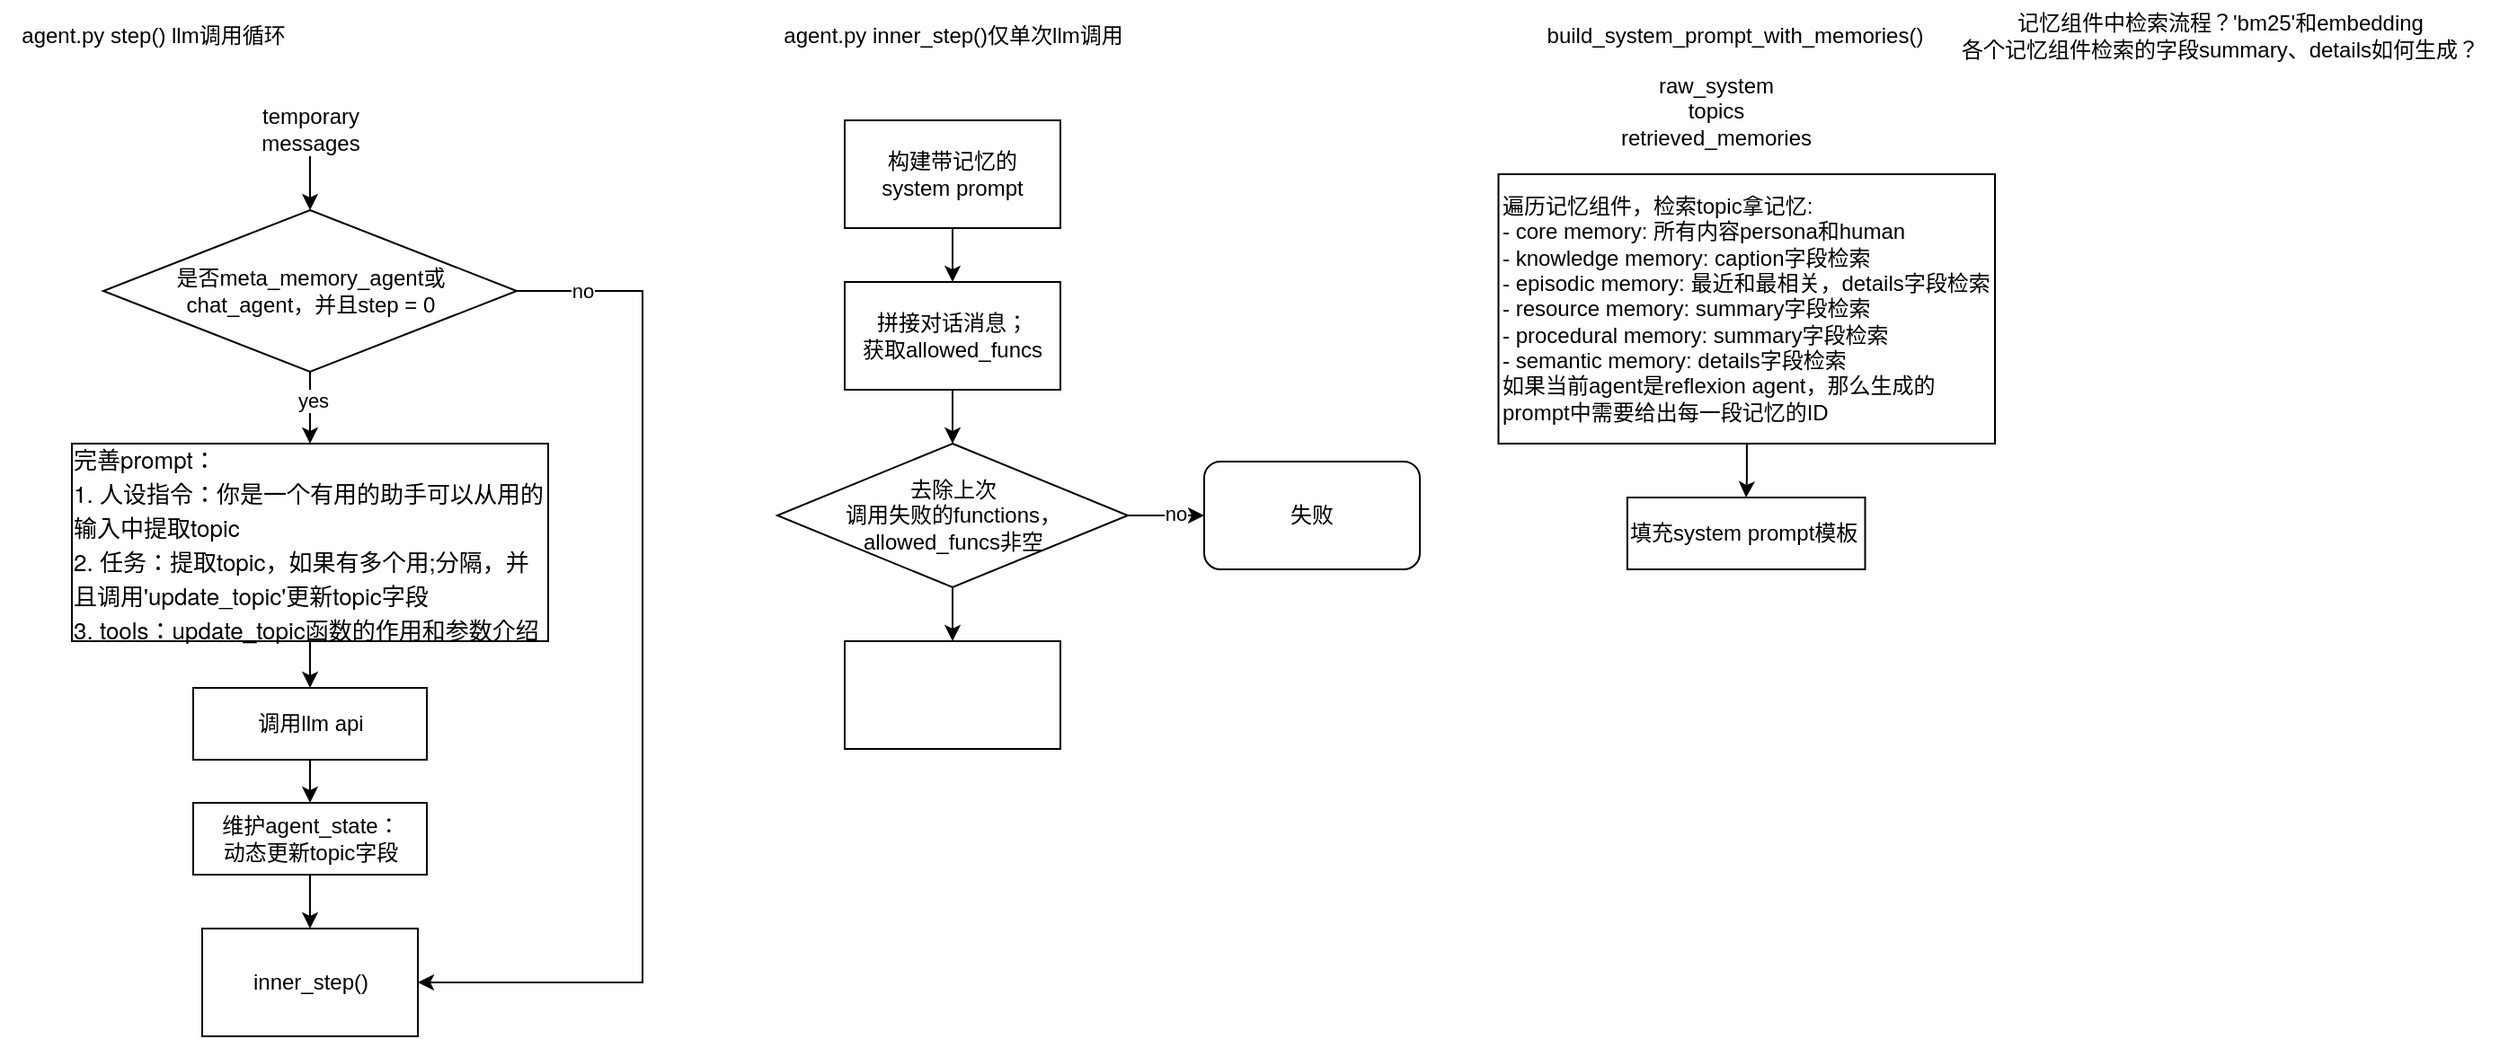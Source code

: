 <mxfile version="28.1.0">
  <diagram name="第 1 页" id="0Tpgy8lUN1Dl1ts2d3qc">
    <mxGraphModel dx="1018" dy="689" grid="1" gridSize="10" guides="1" tooltips="1" connect="1" arrows="1" fold="1" page="1" pageScale="1" pageWidth="827" pageHeight="1169" math="0" shadow="0">
      <root>
        <mxCell id="0" />
        <mxCell id="1" parent="0" />
        <mxCell id="-MF3KMe3UPWmYdnRpOaB-8" style="edgeStyle=orthogonalEdgeStyle;rounded=0;orthogonalLoop=1;jettySize=auto;html=1;exitX=0.5;exitY=1;exitDx=0;exitDy=0;" edge="1" parent="1" source="j572f-ipH53P4wUmF90J-1" target="-MF3KMe3UPWmYdnRpOaB-7">
          <mxGeometry relative="1" as="geometry" />
        </mxCell>
        <mxCell id="j572f-ipH53P4wUmF90J-1" value="&lt;p style=&quot;margin: 0px; font-variant-numeric: normal; font-variant-east-asian: normal; font-variant-alternates: normal; font-size-adjust: none; font-kerning: auto; font-optical-sizing: auto; font-feature-settings: normal; font-variation-settings: normal; font-variant-position: normal; font-variant-emoji: normal; font-stretch: normal; font-size: 13px; line-height: normal; font-family: &amp;quot;Helvetica Neue&amp;quot;; text-align: start;&quot; class=&quot;p1&quot;&gt;完善prompt：&lt;/p&gt;&lt;p style=&quot;margin: 0px; font-variant-numeric: normal; font-variant-east-asian: normal; font-variant-alternates: normal; font-size-adjust: none; font-kerning: auto; font-optical-sizing: auto; font-feature-settings: normal; font-variation-settings: normal; font-variant-position: normal; font-variant-emoji: normal; font-stretch: normal; font-size: 13px; line-height: normal; font-family: &amp;quot;Helvetica Neue&amp;quot;; text-align: start;&quot; class=&quot;p1&quot;&gt;&lt;span style=&quot;background-color: transparent; color: light-dark(rgb(0, 0, 0), rgb(255, 255, 255));&quot;&gt;1. 人设指令：你是一个有用的助手可以从用的输入中提取topic&lt;/span&gt;&lt;/p&gt;&lt;p style=&quot;margin: 0px; font-variant-numeric: normal; font-variant-east-asian: normal; font-variant-alternates: normal; font-size-adjust: none; font-kerning: auto; font-optical-sizing: auto; font-feature-settings: normal; font-variation-settings: normal; font-variant-position: normal; font-variant-emoji: normal; font-stretch: normal; font-size: 13px; line-height: normal; font-family: &amp;quot;Helvetica Neue&amp;quot;; text-align: start;&quot; class=&quot;p1&quot;&gt;&lt;span style=&quot;background-color: transparent; color: light-dark(rgb(0, 0, 0), rgb(255, 255, 255));&quot;&gt;2. 任务：提取topic，如果有多个用;分隔，并且调用&#39;update_topic&#39;更新topic字段&lt;/span&gt;&lt;/p&gt;&lt;p style=&quot;margin: 0px; font-variant-numeric: normal; font-variant-east-asian: normal; font-variant-alternates: normal; font-size-adjust: none; font-kerning: auto; font-optical-sizing: auto; font-feature-settings: normal; font-variation-settings: normal; font-variant-position: normal; font-variant-emoji: normal; font-stretch: normal; font-size: 13px; line-height: normal; font-family: &amp;quot;Helvetica Neue&amp;quot;; text-align: start;&quot; class=&quot;p1&quot;&gt;&lt;span style=&quot;background-color: transparent; color: light-dark(rgb(0, 0, 0), rgb(255, 255, 255));&quot;&gt;3. tools：update_topic函数的作用和参数介绍&lt;/span&gt;&lt;/p&gt;" style="rounded=0;whiteSpace=wrap;html=1;" parent="1" vertex="1">
          <mxGeometry x="40" y="270" width="265" height="110" as="geometry" />
        </mxCell>
        <mxCell id="j572f-ipH53P4wUmF90J-3" style="edgeStyle=orthogonalEdgeStyle;rounded=0;orthogonalLoop=1;jettySize=auto;html=1;exitX=0.5;exitY=1;exitDx=0;exitDy=0;entryX=0.5;entryY=0;entryDx=0;entryDy=0;" parent="1" source="j572f-ipH53P4wUmF90J-2" target="j572f-ipH53P4wUmF90J-1" edge="1">
          <mxGeometry relative="1" as="geometry" />
        </mxCell>
        <mxCell id="j572f-ipH53P4wUmF90J-4" value="yes" style="edgeLabel;html=1;align=center;verticalAlign=middle;resizable=0;points=[];" parent="j572f-ipH53P4wUmF90J-3" vertex="1" connectable="0">
          <mxGeometry x="-0.2" y="1" relative="1" as="geometry">
            <mxPoint as="offset" />
          </mxGeometry>
        </mxCell>
        <mxCell id="-MF3KMe3UPWmYdnRpOaB-5" style="edgeStyle=orthogonalEdgeStyle;rounded=0;orthogonalLoop=1;jettySize=auto;html=1;exitX=1;exitY=0.5;exitDx=0;exitDy=0;entryX=1;entryY=0.5;entryDx=0;entryDy=0;" edge="1" parent="1" source="j572f-ipH53P4wUmF90J-2" target="-MF3KMe3UPWmYdnRpOaB-3">
          <mxGeometry relative="1" as="geometry">
            <Array as="points">
              <mxPoint x="357.5" y="185" />
              <mxPoint x="357.5" y="570" />
            </Array>
          </mxGeometry>
        </mxCell>
        <mxCell id="-MF3KMe3UPWmYdnRpOaB-6" value="no" style="edgeLabel;html=1;align=center;verticalAlign=middle;resizable=0;points=[];" vertex="1" connectable="0" parent="-MF3KMe3UPWmYdnRpOaB-5">
          <mxGeometry x="-0.875" relative="1" as="geometry">
            <mxPoint as="offset" />
          </mxGeometry>
        </mxCell>
        <mxCell id="j572f-ipH53P4wUmF90J-2" value="是否meta_memory_agent或&lt;div&gt;chat_agent，并且step = 0&lt;/div&gt;" style="rhombus;whiteSpace=wrap;html=1;" parent="1" vertex="1">
          <mxGeometry x="57.5" y="140" width="230" height="90" as="geometry" />
        </mxCell>
        <mxCell id="j572f-ipH53P4wUmF90J-6" style="edgeStyle=orthogonalEdgeStyle;rounded=0;orthogonalLoop=1;jettySize=auto;html=1;exitX=0.5;exitY=1;exitDx=0;exitDy=0;entryX=0.5;entryY=0;entryDx=0;entryDy=0;" parent="1" source="j572f-ipH53P4wUmF90J-5" target="j572f-ipH53P4wUmF90J-2" edge="1">
          <mxGeometry relative="1" as="geometry" />
        </mxCell>
        <mxCell id="j572f-ipH53P4wUmF90J-5" value="temporary messages" style="text;html=1;align=center;verticalAlign=middle;whiteSpace=wrap;rounded=0;" parent="1" vertex="1">
          <mxGeometry x="142.5" y="80" width="60" height="30" as="geometry" />
        </mxCell>
        <mxCell id="-MF3KMe3UPWmYdnRpOaB-4" value="" style="edgeStyle=orthogonalEdgeStyle;rounded=0;orthogonalLoop=1;jettySize=auto;html=1;" edge="1" parent="1" source="-MF3KMe3UPWmYdnRpOaB-1" target="-MF3KMe3UPWmYdnRpOaB-3">
          <mxGeometry relative="1" as="geometry" />
        </mxCell>
        <mxCell id="-MF3KMe3UPWmYdnRpOaB-1" value="维护agent_state：&lt;div&gt;动态更新topic字段&lt;/div&gt;" style="whiteSpace=wrap;html=1;rounded=0;" vertex="1" parent="1">
          <mxGeometry x="107.5" y="470" width="130" height="40" as="geometry" />
        </mxCell>
        <mxCell id="-MF3KMe3UPWmYdnRpOaB-3" value="inner_step()" style="whiteSpace=wrap;html=1;rounded=0;" vertex="1" parent="1">
          <mxGeometry x="112.5" y="540" width="120" height="60" as="geometry" />
        </mxCell>
        <mxCell id="-MF3KMe3UPWmYdnRpOaB-9" style="edgeStyle=orthogonalEdgeStyle;rounded=0;orthogonalLoop=1;jettySize=auto;html=1;exitX=0.5;exitY=1;exitDx=0;exitDy=0;entryX=0.5;entryY=0;entryDx=0;entryDy=0;" edge="1" parent="1" source="-MF3KMe3UPWmYdnRpOaB-7" target="-MF3KMe3UPWmYdnRpOaB-1">
          <mxGeometry relative="1" as="geometry" />
        </mxCell>
        <mxCell id="-MF3KMe3UPWmYdnRpOaB-7" value="调用llm api" style="whiteSpace=wrap;html=1;rounded=0;" vertex="1" parent="1">
          <mxGeometry x="107.5" y="406" width="130" height="40" as="geometry" />
        </mxCell>
        <mxCell id="-MF3KMe3UPWmYdnRpOaB-10" value="agent.py step() llm调用循环" style="text;html=1;align=center;verticalAlign=middle;resizable=0;points=[];autosize=1;strokeColor=none;fillColor=none;" vertex="1" parent="1">
          <mxGeometry y="28" width="170" height="30" as="geometry" />
        </mxCell>
        <mxCell id="-MF3KMe3UPWmYdnRpOaB-11" value="agent.py inner_step()仅单次llm调用" style="text;html=1;align=center;verticalAlign=middle;resizable=0;points=[];autosize=1;strokeColor=none;fillColor=none;" vertex="1" parent="1">
          <mxGeometry x="425" y="28" width="210" height="30" as="geometry" />
        </mxCell>
        <mxCell id="-MF3KMe3UPWmYdnRpOaB-12" value="build_system_prompt_with_memories()" style="text;html=1;align=center;verticalAlign=middle;resizable=0;points=[];autosize=1;strokeColor=none;fillColor=none;" vertex="1" parent="1">
          <mxGeometry x="850" y="28" width="230" height="30" as="geometry" />
        </mxCell>
        <mxCell id="-MF3KMe3UPWmYdnRpOaB-13" value="raw_system&lt;div&gt;topics&lt;/div&gt;&lt;div&gt;retrieved_memories&lt;/div&gt;" style="text;html=1;align=center;verticalAlign=middle;whiteSpace=wrap;rounded=0;" vertex="1" parent="1">
          <mxGeometry x="800" y="70" width="310" height="30" as="geometry" />
        </mxCell>
        <mxCell id="-MF3KMe3UPWmYdnRpOaB-17" value="" style="edgeStyle=orthogonalEdgeStyle;rounded=0;orthogonalLoop=1;jettySize=auto;html=1;" edge="1" parent="1" source="-MF3KMe3UPWmYdnRpOaB-14" target="-MF3KMe3UPWmYdnRpOaB-16">
          <mxGeometry relative="1" as="geometry" />
        </mxCell>
        <mxCell id="-MF3KMe3UPWmYdnRpOaB-14" value="遍历记忆组件，检索topic拿记忆:&lt;div&gt;- core memory: 所有内容persona和human&lt;/div&gt;&lt;div&gt;- knowledge memory: caption字段检索&lt;/div&gt;&lt;div&gt;- episodic memory:&amp;nbsp;&lt;span style=&quot;background-color: transparent; color: light-dark(rgb(0, 0, 0), rgb(255, 255, 255));&quot;&gt;最近和最相关，details字段检索&lt;/span&gt;&lt;/div&gt;&lt;div&gt;- resource memory: summary字段检索&lt;/div&gt;&lt;div&gt;- procedural memory: summary字段检索&lt;/div&gt;&lt;div&gt;- semantic memory: details字段检索&lt;/div&gt;&lt;div&gt;如果当前agent是reflexion agent，那么生成的prompt中需要给出每一段记忆的ID&lt;/div&gt;" style="rounded=0;whiteSpace=wrap;html=1;align=left;" vertex="1" parent="1">
          <mxGeometry x="833.75" y="120" width="276.25" height="150" as="geometry" />
        </mxCell>
        <mxCell id="-MF3KMe3UPWmYdnRpOaB-15" value="记忆组件中检索流程？&#39;bm25&#39;和embedding&lt;div&gt;各个记忆组件检索的字段summary、details如何生成？&lt;/div&gt;" style="text;html=1;align=center;verticalAlign=middle;resizable=0;points=[];autosize=1;strokeColor=none;fillColor=none;" vertex="1" parent="1">
          <mxGeometry x="1080" y="23" width="310" height="40" as="geometry" />
        </mxCell>
        <mxCell id="-MF3KMe3UPWmYdnRpOaB-16" value="填充system prompt模板" style="whiteSpace=wrap;html=1;align=left;rounded=0;" vertex="1" parent="1">
          <mxGeometry x="905.44" y="300" width="132.31" height="40" as="geometry" />
        </mxCell>
        <mxCell id="-MF3KMe3UPWmYdnRpOaB-21" value="" style="edgeStyle=orthogonalEdgeStyle;rounded=0;orthogonalLoop=1;jettySize=auto;html=1;" edge="1" parent="1" source="-MF3KMe3UPWmYdnRpOaB-18" target="-MF3KMe3UPWmYdnRpOaB-20">
          <mxGeometry relative="1" as="geometry" />
        </mxCell>
        <mxCell id="-MF3KMe3UPWmYdnRpOaB-18" value="构建带记忆的&lt;div&gt;system prompt&lt;/div&gt;" style="whiteSpace=wrap;html=1;" vertex="1" parent="1">
          <mxGeometry x="470" y="90" width="120" height="60" as="geometry" />
        </mxCell>
        <mxCell id="-MF3KMe3UPWmYdnRpOaB-25" value="" style="edgeStyle=orthogonalEdgeStyle;rounded=0;orthogonalLoop=1;jettySize=auto;html=1;" edge="1" parent="1" source="-MF3KMe3UPWmYdnRpOaB-20" target="-MF3KMe3UPWmYdnRpOaB-24">
          <mxGeometry relative="1" as="geometry" />
        </mxCell>
        <mxCell id="-MF3KMe3UPWmYdnRpOaB-20" value="拼接对话消息；&lt;div&gt;获取allowed_funcs&lt;/div&gt;" style="whiteSpace=wrap;html=1;" vertex="1" parent="1">
          <mxGeometry x="470" y="180" width="120" height="60" as="geometry" />
        </mxCell>
        <mxCell id="-MF3KMe3UPWmYdnRpOaB-27" value="" style="edgeStyle=orthogonalEdgeStyle;rounded=0;orthogonalLoop=1;jettySize=auto;html=1;" edge="1" parent="1" source="-MF3KMe3UPWmYdnRpOaB-24" target="-MF3KMe3UPWmYdnRpOaB-26">
          <mxGeometry relative="1" as="geometry" />
        </mxCell>
        <mxCell id="-MF3KMe3UPWmYdnRpOaB-28" value="no" style="edgeLabel;html=1;align=center;verticalAlign=middle;resizable=0;points=[];" vertex="1" connectable="0" parent="-MF3KMe3UPWmYdnRpOaB-27">
          <mxGeometry x="0.22" y="1" relative="1" as="geometry">
            <mxPoint as="offset" />
          </mxGeometry>
        </mxCell>
        <mxCell id="-MF3KMe3UPWmYdnRpOaB-30" value="" style="edgeStyle=orthogonalEdgeStyle;rounded=0;orthogonalLoop=1;jettySize=auto;html=1;" edge="1" parent="1" source="-MF3KMe3UPWmYdnRpOaB-24" target="-MF3KMe3UPWmYdnRpOaB-29">
          <mxGeometry relative="1" as="geometry" />
        </mxCell>
        <mxCell id="-MF3KMe3UPWmYdnRpOaB-24" value="去除上次&lt;div&gt;调用失败的functions，allowed_funcs非空&lt;/div&gt;" style="rhombus;whiteSpace=wrap;html=1;" vertex="1" parent="1">
          <mxGeometry x="432.5" y="270" width="195" height="80" as="geometry" />
        </mxCell>
        <mxCell id="-MF3KMe3UPWmYdnRpOaB-26" value="失败" style="rounded=1;whiteSpace=wrap;html=1;" vertex="1" parent="1">
          <mxGeometry x="670" y="280" width="120" height="60" as="geometry" />
        </mxCell>
        <mxCell id="-MF3KMe3UPWmYdnRpOaB-29" value="" style="whiteSpace=wrap;html=1;" vertex="1" parent="1">
          <mxGeometry x="470" y="380" width="120" height="60" as="geometry" />
        </mxCell>
      </root>
    </mxGraphModel>
  </diagram>
</mxfile>
